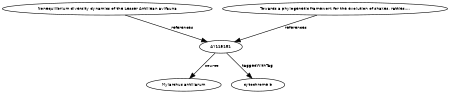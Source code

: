 digraph G {
size="3,3";
node [fontsize=7, fontname="Helvetica"];
edge [fontsize=7, fontname="Helvetica"];
node0 [label="AY115181", width=0.27433100247,height=0.27433100247];
node1 [label="Nonequilibrium diversity dynamics of the Lesser Antillean avifauna", width=0.27433100247,height=0.27433100247];
node2 [label="Towards a phylogenetic framework for the evolution of shakes, rattles,...", width=0.27433100247,height=0.27433100247];
node3 [label="Myiarchus antillarum", width=0.27433100247,height=0.27433100247];
node4 [label="cytochrome b", width=0.27433100247,height=0.27433100247];
node1 -> node0 [label="references"];
node2 -> node0 [label="references"];
node0 -> node3 [label="source"];
node0 -> node4 [label="taggedWithTag"];
}

